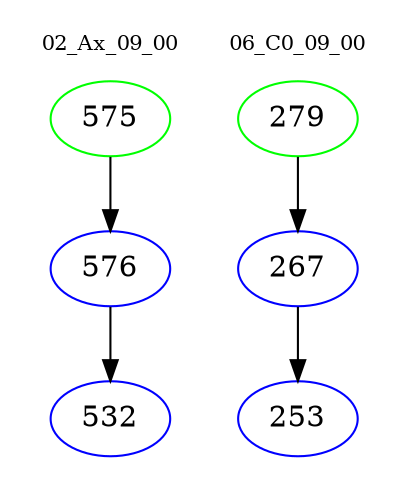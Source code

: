 digraph{
subgraph cluster_0 {
color = white
label = "02_Ax_09_00";
fontsize=10;
T0_575 [label="575", color="green"]
T0_575 -> T0_576 [color="black"]
T0_576 [label="576", color="blue"]
T0_576 -> T0_532 [color="black"]
T0_532 [label="532", color="blue"]
}
subgraph cluster_1 {
color = white
label = "06_C0_09_00";
fontsize=10;
T1_279 [label="279", color="green"]
T1_279 -> T1_267 [color="black"]
T1_267 [label="267", color="blue"]
T1_267 -> T1_253 [color="black"]
T1_253 [label="253", color="blue"]
}
}
